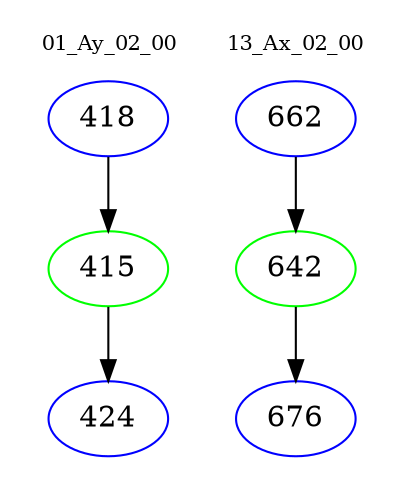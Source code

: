digraph{
subgraph cluster_0 {
color = white
label = "01_Ay_02_00";
fontsize=10;
T0_418 [label="418", color="blue"]
T0_418 -> T0_415 [color="black"]
T0_415 [label="415", color="green"]
T0_415 -> T0_424 [color="black"]
T0_424 [label="424", color="blue"]
}
subgraph cluster_1 {
color = white
label = "13_Ax_02_00";
fontsize=10;
T1_662 [label="662", color="blue"]
T1_662 -> T1_642 [color="black"]
T1_642 [label="642", color="green"]
T1_642 -> T1_676 [color="black"]
T1_676 [label="676", color="blue"]
}
}
